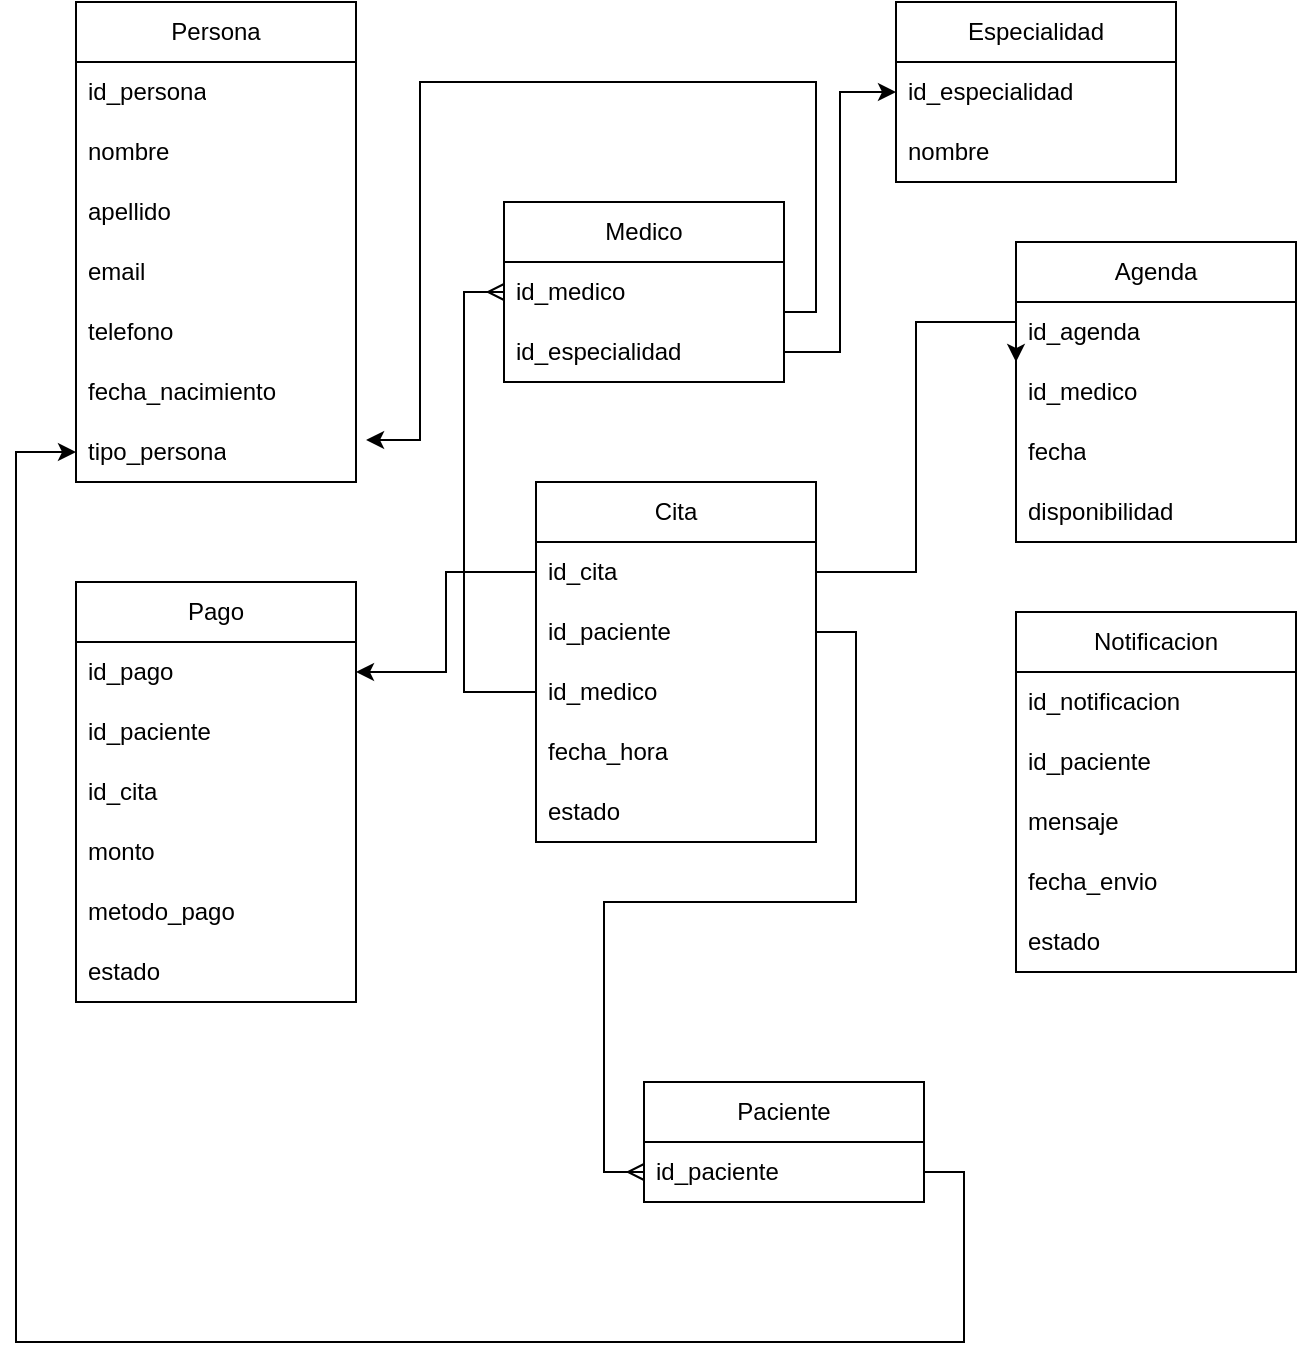 <mxfile version="26.0.16">
  <diagram name="Página-1" id="uLCaPglsiP_ygFQnq1M-">
    <mxGraphModel dx="1426" dy="755" grid="1" gridSize="10" guides="1" tooltips="1" connect="1" arrows="1" fold="1" page="1" pageScale="1" pageWidth="827" pageHeight="1169" math="0" shadow="0">
      <root>
        <mxCell id="0" />
        <mxCell id="1" parent="0" />
        <mxCell id="zUym5-TY6_jH9qsmcvZZ-1" value="Persona" style="swimlane;fontStyle=0;childLayout=stackLayout;horizontal=1;startSize=30;horizontalStack=0;resizeParent=1;resizeParentMax=0;resizeLast=0;collapsible=1;marginBottom=0;whiteSpace=wrap;html=1;" parent="1" vertex="1">
          <mxGeometry x="60" y="30" width="140" height="240" as="geometry" />
        </mxCell>
        <mxCell id="zUym5-TY6_jH9qsmcvZZ-2" value="id_persona" style="text;strokeColor=none;fillColor=none;align=left;verticalAlign=middle;spacingLeft=4;spacingRight=4;overflow=hidden;points=[[0,0.5],[1,0.5]];portConstraint=eastwest;rotatable=0;whiteSpace=wrap;html=1;" parent="zUym5-TY6_jH9qsmcvZZ-1" vertex="1">
          <mxGeometry y="30" width="140" height="30" as="geometry" />
        </mxCell>
        <mxCell id="zUym5-TY6_jH9qsmcvZZ-3" value="nombre" style="text;strokeColor=none;fillColor=none;align=left;verticalAlign=middle;spacingLeft=4;spacingRight=4;overflow=hidden;points=[[0,0.5],[1,0.5]];portConstraint=eastwest;rotatable=0;whiteSpace=wrap;html=1;" parent="zUym5-TY6_jH9qsmcvZZ-1" vertex="1">
          <mxGeometry y="60" width="140" height="30" as="geometry" />
        </mxCell>
        <mxCell id="zUym5-TY6_jH9qsmcvZZ-5" value="apellido" style="text;strokeColor=none;fillColor=none;align=left;verticalAlign=middle;spacingLeft=4;spacingRight=4;overflow=hidden;points=[[0,0.5],[1,0.5]];portConstraint=eastwest;rotatable=0;whiteSpace=wrap;html=1;" parent="zUym5-TY6_jH9qsmcvZZ-1" vertex="1">
          <mxGeometry y="90" width="140" height="30" as="geometry" />
        </mxCell>
        <mxCell id="zUym5-TY6_jH9qsmcvZZ-4" value="email" style="text;strokeColor=none;fillColor=none;align=left;verticalAlign=middle;spacingLeft=4;spacingRight=4;overflow=hidden;points=[[0,0.5],[1,0.5]];portConstraint=eastwest;rotatable=0;whiteSpace=wrap;html=1;" parent="zUym5-TY6_jH9qsmcvZZ-1" vertex="1">
          <mxGeometry y="120" width="140" height="30" as="geometry" />
        </mxCell>
        <mxCell id="zUym5-TY6_jH9qsmcvZZ-6" value="telefono" style="text;strokeColor=none;fillColor=none;align=left;verticalAlign=middle;spacingLeft=4;spacingRight=4;overflow=hidden;points=[[0,0.5],[1,0.5]];portConstraint=eastwest;rotatable=0;whiteSpace=wrap;html=1;" parent="zUym5-TY6_jH9qsmcvZZ-1" vertex="1">
          <mxGeometry y="150" width="140" height="30" as="geometry" />
        </mxCell>
        <mxCell id="zUym5-TY6_jH9qsmcvZZ-7" value="fecha_nacimiento" style="text;strokeColor=none;fillColor=none;align=left;verticalAlign=middle;spacingLeft=4;spacingRight=4;overflow=hidden;points=[[0,0.5],[1,0.5]];portConstraint=eastwest;rotatable=0;whiteSpace=wrap;html=1;" parent="zUym5-TY6_jH9qsmcvZZ-1" vertex="1">
          <mxGeometry y="180" width="140" height="30" as="geometry" />
        </mxCell>
        <mxCell id="zUym5-TY6_jH9qsmcvZZ-8" value="tipo_persona" style="text;strokeColor=none;fillColor=none;align=left;verticalAlign=middle;spacingLeft=4;spacingRight=4;overflow=hidden;points=[[0,0.5],[1,0.5]];portConstraint=eastwest;rotatable=0;whiteSpace=wrap;html=1;" parent="zUym5-TY6_jH9qsmcvZZ-1" vertex="1">
          <mxGeometry y="210" width="140" height="30" as="geometry" />
        </mxCell>
        <mxCell id="zUym5-TY6_jH9qsmcvZZ-9" value="Medico" style="swimlane;fontStyle=0;childLayout=stackLayout;horizontal=1;startSize=30;horizontalStack=0;resizeParent=1;resizeParentMax=0;resizeLast=0;collapsible=1;marginBottom=0;whiteSpace=wrap;html=1;" parent="1" vertex="1">
          <mxGeometry x="274" y="130" width="140" height="90" as="geometry" />
        </mxCell>
        <mxCell id="zUym5-TY6_jH9qsmcvZZ-10" value="id_medico" style="text;strokeColor=none;fillColor=none;align=left;verticalAlign=middle;spacingLeft=4;spacingRight=4;overflow=hidden;points=[[0,0.5],[1,0.5]];portConstraint=eastwest;rotatable=0;whiteSpace=wrap;html=1;" parent="zUym5-TY6_jH9qsmcvZZ-9" vertex="1">
          <mxGeometry y="30" width="140" height="30" as="geometry" />
        </mxCell>
        <mxCell id="zUym5-TY6_jH9qsmcvZZ-11" value="id_especialidad" style="text;strokeColor=none;fillColor=none;align=left;verticalAlign=middle;spacingLeft=4;spacingRight=4;overflow=hidden;points=[[0,0.5],[1,0.5]];portConstraint=eastwest;rotatable=0;whiteSpace=wrap;html=1;" parent="zUym5-TY6_jH9qsmcvZZ-9" vertex="1">
          <mxGeometry y="60" width="140" height="30" as="geometry" />
        </mxCell>
        <mxCell id="zUym5-TY6_jH9qsmcvZZ-13" value="Paciente" style="swimlane;fontStyle=0;childLayout=stackLayout;horizontal=1;startSize=30;horizontalStack=0;resizeParent=1;resizeParentMax=0;resizeLast=0;collapsible=1;marginBottom=0;whiteSpace=wrap;html=1;" parent="1" vertex="1">
          <mxGeometry x="344" y="570" width="140" height="60" as="geometry" />
        </mxCell>
        <mxCell id="zUym5-TY6_jH9qsmcvZZ-14" value="id_paciente" style="text;strokeColor=none;fillColor=none;align=left;verticalAlign=middle;spacingLeft=4;spacingRight=4;overflow=hidden;points=[[0,0.5],[1,0.5]];portConstraint=eastwest;rotatable=0;whiteSpace=wrap;html=1;" parent="zUym5-TY6_jH9qsmcvZZ-13" vertex="1">
          <mxGeometry y="30" width="140" height="30" as="geometry" />
        </mxCell>
        <mxCell id="zUym5-TY6_jH9qsmcvZZ-16" value="Especialidad" style="swimlane;fontStyle=0;childLayout=stackLayout;horizontal=1;startSize=30;horizontalStack=0;resizeParent=1;resizeParentMax=0;resizeLast=0;collapsible=1;marginBottom=0;whiteSpace=wrap;html=1;" parent="1" vertex="1">
          <mxGeometry x="470" y="30" width="140" height="90" as="geometry" />
        </mxCell>
        <mxCell id="zUym5-TY6_jH9qsmcvZZ-17" value="id_especialidad" style="text;strokeColor=none;fillColor=none;align=left;verticalAlign=middle;spacingLeft=4;spacingRight=4;overflow=hidden;points=[[0,0.5],[1,0.5]];portConstraint=eastwest;rotatable=0;whiteSpace=wrap;html=1;" parent="zUym5-TY6_jH9qsmcvZZ-16" vertex="1">
          <mxGeometry y="30" width="140" height="30" as="geometry" />
        </mxCell>
        <mxCell id="zUym5-TY6_jH9qsmcvZZ-18" value="nombre" style="text;strokeColor=none;fillColor=none;align=left;verticalAlign=middle;spacingLeft=4;spacingRight=4;overflow=hidden;points=[[0,0.5],[1,0.5]];portConstraint=eastwest;rotatable=0;whiteSpace=wrap;html=1;" parent="zUym5-TY6_jH9qsmcvZZ-16" vertex="1">
          <mxGeometry y="60" width="140" height="30" as="geometry" />
        </mxCell>
        <mxCell id="zUym5-TY6_jH9qsmcvZZ-20" value="Agenda" style="swimlane;fontStyle=0;childLayout=stackLayout;horizontal=1;startSize=30;horizontalStack=0;resizeParent=1;resizeParentMax=0;resizeLast=0;collapsible=1;marginBottom=0;whiteSpace=wrap;html=1;" parent="1" vertex="1">
          <mxGeometry x="530" y="150" width="140" height="150" as="geometry" />
        </mxCell>
        <mxCell id="zUym5-TY6_jH9qsmcvZZ-21" value="id_agenda" style="text;strokeColor=none;fillColor=none;align=left;verticalAlign=middle;spacingLeft=4;spacingRight=4;overflow=hidden;points=[[0,0.5],[1,0.5]];portConstraint=eastwest;rotatable=0;whiteSpace=wrap;html=1;" parent="zUym5-TY6_jH9qsmcvZZ-20" vertex="1">
          <mxGeometry y="30" width="140" height="30" as="geometry" />
        </mxCell>
        <mxCell id="zUym5-TY6_jH9qsmcvZZ-22" value="id_medico" style="text;strokeColor=none;fillColor=none;align=left;verticalAlign=middle;spacingLeft=4;spacingRight=4;overflow=hidden;points=[[0,0.5],[1,0.5]];portConstraint=eastwest;rotatable=0;whiteSpace=wrap;html=1;" parent="zUym5-TY6_jH9qsmcvZZ-20" vertex="1">
          <mxGeometry y="60" width="140" height="30" as="geometry" />
        </mxCell>
        <mxCell id="zUym5-TY6_jH9qsmcvZZ-23" value="fecha" style="text;strokeColor=none;fillColor=none;align=left;verticalAlign=middle;spacingLeft=4;spacingRight=4;overflow=hidden;points=[[0,0.5],[1,0.5]];portConstraint=eastwest;rotatable=0;whiteSpace=wrap;html=1;" parent="zUym5-TY6_jH9qsmcvZZ-20" vertex="1">
          <mxGeometry y="90" width="140" height="30" as="geometry" />
        </mxCell>
        <mxCell id="zUym5-TY6_jH9qsmcvZZ-24" value="disponibilidad" style="text;strokeColor=none;fillColor=none;align=left;verticalAlign=middle;spacingLeft=4;spacingRight=4;overflow=hidden;points=[[0,0.5],[1,0.5]];portConstraint=eastwest;rotatable=0;whiteSpace=wrap;html=1;" parent="zUym5-TY6_jH9qsmcvZZ-20" vertex="1">
          <mxGeometry y="120" width="140" height="30" as="geometry" />
        </mxCell>
        <mxCell id="zUym5-TY6_jH9qsmcvZZ-25" value="Pago" style="swimlane;fontStyle=0;childLayout=stackLayout;horizontal=1;startSize=30;horizontalStack=0;resizeParent=1;resizeParentMax=0;resizeLast=0;collapsible=1;marginBottom=0;whiteSpace=wrap;html=1;" parent="1" vertex="1">
          <mxGeometry x="60" y="320" width="140" height="210" as="geometry" />
        </mxCell>
        <mxCell id="zUym5-TY6_jH9qsmcvZZ-26" value="id_pago" style="text;strokeColor=none;fillColor=none;align=left;verticalAlign=middle;spacingLeft=4;spacingRight=4;overflow=hidden;points=[[0,0.5],[1,0.5]];portConstraint=eastwest;rotatable=0;whiteSpace=wrap;html=1;" parent="zUym5-TY6_jH9qsmcvZZ-25" vertex="1">
          <mxGeometry y="30" width="140" height="30" as="geometry" />
        </mxCell>
        <mxCell id="zUym5-TY6_jH9qsmcvZZ-27" value="id_paciente" style="text;strokeColor=none;fillColor=none;align=left;verticalAlign=middle;spacingLeft=4;spacingRight=4;overflow=hidden;points=[[0,0.5],[1,0.5]];portConstraint=eastwest;rotatable=0;whiteSpace=wrap;html=1;" parent="zUym5-TY6_jH9qsmcvZZ-25" vertex="1">
          <mxGeometry y="60" width="140" height="30" as="geometry" />
        </mxCell>
        <mxCell id="zUym5-TY6_jH9qsmcvZZ-28" value="id_cita" style="text;strokeColor=none;fillColor=none;align=left;verticalAlign=middle;spacingLeft=4;spacingRight=4;overflow=hidden;points=[[0,0.5],[1,0.5]];portConstraint=eastwest;rotatable=0;whiteSpace=wrap;html=1;" parent="zUym5-TY6_jH9qsmcvZZ-25" vertex="1">
          <mxGeometry y="90" width="140" height="30" as="geometry" />
        </mxCell>
        <mxCell id="zUym5-TY6_jH9qsmcvZZ-29" value="monto" style="text;strokeColor=none;fillColor=none;align=left;verticalAlign=middle;spacingLeft=4;spacingRight=4;overflow=hidden;points=[[0,0.5],[1,0.5]];portConstraint=eastwest;rotatable=0;whiteSpace=wrap;html=1;" parent="zUym5-TY6_jH9qsmcvZZ-25" vertex="1">
          <mxGeometry y="120" width="140" height="30" as="geometry" />
        </mxCell>
        <mxCell id="zUym5-TY6_jH9qsmcvZZ-30" value="metodo_pago" style="text;strokeColor=none;fillColor=none;align=left;verticalAlign=middle;spacingLeft=4;spacingRight=4;overflow=hidden;points=[[0,0.5],[1,0.5]];portConstraint=eastwest;rotatable=0;whiteSpace=wrap;html=1;" parent="zUym5-TY6_jH9qsmcvZZ-25" vertex="1">
          <mxGeometry y="150" width="140" height="30" as="geometry" />
        </mxCell>
        <mxCell id="zUym5-TY6_jH9qsmcvZZ-31" value="estado" style="text;strokeColor=none;fillColor=none;align=left;verticalAlign=middle;spacingLeft=4;spacingRight=4;overflow=hidden;points=[[0,0.5],[1,0.5]];portConstraint=eastwest;rotatable=0;whiteSpace=wrap;html=1;" parent="zUym5-TY6_jH9qsmcvZZ-25" vertex="1">
          <mxGeometry y="180" width="140" height="30" as="geometry" />
        </mxCell>
        <mxCell id="zUym5-TY6_jH9qsmcvZZ-32" value="Notificacion" style="swimlane;fontStyle=0;childLayout=stackLayout;horizontal=1;startSize=30;horizontalStack=0;resizeParent=1;resizeParentMax=0;resizeLast=0;collapsible=1;marginBottom=0;whiteSpace=wrap;html=1;" parent="1" vertex="1">
          <mxGeometry x="530" y="335" width="140" height="180" as="geometry" />
        </mxCell>
        <mxCell id="zUym5-TY6_jH9qsmcvZZ-33" value="id_notificacion" style="text;strokeColor=none;fillColor=none;align=left;verticalAlign=middle;spacingLeft=4;spacingRight=4;overflow=hidden;points=[[0,0.5],[1,0.5]];portConstraint=eastwest;rotatable=0;whiteSpace=wrap;html=1;" parent="zUym5-TY6_jH9qsmcvZZ-32" vertex="1">
          <mxGeometry y="30" width="140" height="30" as="geometry" />
        </mxCell>
        <mxCell id="zUym5-TY6_jH9qsmcvZZ-34" value="id_paciente" style="text;strokeColor=none;fillColor=none;align=left;verticalAlign=middle;spacingLeft=4;spacingRight=4;overflow=hidden;points=[[0,0.5],[1,0.5]];portConstraint=eastwest;rotatable=0;whiteSpace=wrap;html=1;" parent="zUym5-TY6_jH9qsmcvZZ-32" vertex="1">
          <mxGeometry y="60" width="140" height="30" as="geometry" />
        </mxCell>
        <mxCell id="zUym5-TY6_jH9qsmcvZZ-35" value="mensaje" style="text;strokeColor=none;fillColor=none;align=left;verticalAlign=middle;spacingLeft=4;spacingRight=4;overflow=hidden;points=[[0,0.5],[1,0.5]];portConstraint=eastwest;rotatable=0;whiteSpace=wrap;html=1;" parent="zUym5-TY6_jH9qsmcvZZ-32" vertex="1">
          <mxGeometry y="90" width="140" height="30" as="geometry" />
        </mxCell>
        <mxCell id="zUym5-TY6_jH9qsmcvZZ-36" value="fecha_envio" style="text;strokeColor=none;fillColor=none;align=left;verticalAlign=middle;spacingLeft=4;spacingRight=4;overflow=hidden;points=[[0,0.5],[1,0.5]];portConstraint=eastwest;rotatable=0;whiteSpace=wrap;html=1;" parent="zUym5-TY6_jH9qsmcvZZ-32" vertex="1">
          <mxGeometry y="120" width="140" height="30" as="geometry" />
        </mxCell>
        <mxCell id="zUym5-TY6_jH9qsmcvZZ-37" value="estado" style="text;strokeColor=none;fillColor=none;align=left;verticalAlign=middle;spacingLeft=4;spacingRight=4;overflow=hidden;points=[[0,0.5],[1,0.5]];portConstraint=eastwest;rotatable=0;whiteSpace=wrap;html=1;" parent="zUym5-TY6_jH9qsmcvZZ-32" vertex="1">
          <mxGeometry y="150" width="140" height="30" as="geometry" />
        </mxCell>
        <mxCell id="zUym5-TY6_jH9qsmcvZZ-38" value="Cita" style="swimlane;fontStyle=0;childLayout=stackLayout;horizontal=1;startSize=30;horizontalStack=0;resizeParent=1;resizeParentMax=0;resizeLast=0;collapsible=1;marginBottom=0;whiteSpace=wrap;html=1;" parent="1" vertex="1">
          <mxGeometry x="290" y="270" width="140" height="180" as="geometry" />
        </mxCell>
        <mxCell id="zUym5-TY6_jH9qsmcvZZ-39" value="id_cita" style="text;strokeColor=none;fillColor=none;align=left;verticalAlign=middle;spacingLeft=4;spacingRight=4;overflow=hidden;points=[[0,0.5],[1,0.5]];portConstraint=eastwest;rotatable=0;whiteSpace=wrap;html=1;" parent="zUym5-TY6_jH9qsmcvZZ-38" vertex="1">
          <mxGeometry y="30" width="140" height="30" as="geometry" />
        </mxCell>
        <mxCell id="zUym5-TY6_jH9qsmcvZZ-40" value="id_paciente" style="text;strokeColor=none;fillColor=none;align=left;verticalAlign=middle;spacingLeft=4;spacingRight=4;overflow=hidden;points=[[0,0.5],[1,0.5]];portConstraint=eastwest;rotatable=0;whiteSpace=wrap;html=1;" parent="zUym5-TY6_jH9qsmcvZZ-38" vertex="1">
          <mxGeometry y="60" width="140" height="30" as="geometry" />
        </mxCell>
        <mxCell id="zUym5-TY6_jH9qsmcvZZ-41" value="id_medico" style="text;strokeColor=none;fillColor=none;align=left;verticalAlign=middle;spacingLeft=4;spacingRight=4;overflow=hidden;points=[[0,0.5],[1,0.5]];portConstraint=eastwest;rotatable=0;whiteSpace=wrap;html=1;" parent="zUym5-TY6_jH9qsmcvZZ-38" vertex="1">
          <mxGeometry y="90" width="140" height="30" as="geometry" />
        </mxCell>
        <mxCell id="zUym5-TY6_jH9qsmcvZZ-43" value="fecha_hora" style="text;strokeColor=none;fillColor=none;align=left;verticalAlign=middle;spacingLeft=4;spacingRight=4;overflow=hidden;points=[[0,0.5],[1,0.5]];portConstraint=eastwest;rotatable=0;whiteSpace=wrap;html=1;" parent="zUym5-TY6_jH9qsmcvZZ-38" vertex="1">
          <mxGeometry y="120" width="140" height="30" as="geometry" />
        </mxCell>
        <mxCell id="zUym5-TY6_jH9qsmcvZZ-44" value="estado" style="text;strokeColor=none;fillColor=none;align=left;verticalAlign=middle;spacingLeft=4;spacingRight=4;overflow=hidden;points=[[0,0.5],[1,0.5]];portConstraint=eastwest;rotatable=0;whiteSpace=wrap;html=1;" parent="zUym5-TY6_jH9qsmcvZZ-38" vertex="1">
          <mxGeometry y="150" width="140" height="30" as="geometry" />
        </mxCell>
        <mxCell id="zUym5-TY6_jH9qsmcvZZ-48" style="edgeStyle=orthogonalEdgeStyle;rounded=0;orthogonalLoop=1;jettySize=auto;html=1;entryX=0;entryY=0.5;entryDx=0;entryDy=0;endArrow=ERmany;endFill=0;" parent="1" source="zUym5-TY6_jH9qsmcvZZ-40" target="zUym5-TY6_jH9qsmcvZZ-14" edge="1">
          <mxGeometry relative="1" as="geometry" />
        </mxCell>
        <mxCell id="zUym5-TY6_jH9qsmcvZZ-49" style="edgeStyle=orthogonalEdgeStyle;rounded=0;orthogonalLoop=1;jettySize=auto;html=1;exitX=0;exitY=0.5;exitDx=0;exitDy=0;entryX=0;entryY=0.5;entryDx=0;entryDy=0;strokeColor=default;endArrow=ERmany;endFill=0;" parent="1" source="zUym5-TY6_jH9qsmcvZZ-41" target="zUym5-TY6_jH9qsmcvZZ-10" edge="1">
          <mxGeometry relative="1" as="geometry" />
        </mxCell>
        <mxCell id="zUym5-TY6_jH9qsmcvZZ-50" style="edgeStyle=orthogonalEdgeStyle;rounded=0;orthogonalLoop=1;jettySize=auto;html=1;entryX=0;entryY=0.5;entryDx=0;entryDy=0;endArrow=classic;endFill=1;" parent="1" source="zUym5-TY6_jH9qsmcvZZ-11" target="zUym5-TY6_jH9qsmcvZZ-17" edge="1">
          <mxGeometry relative="1" as="geometry" />
        </mxCell>
        <mxCell id="zUym5-TY6_jH9qsmcvZZ-54" style="edgeStyle=orthogonalEdgeStyle;rounded=0;orthogonalLoop=1;jettySize=auto;html=1;entryX=0;entryY=0.5;entryDx=0;entryDy=0;exitX=1;exitY=0.5;exitDx=0;exitDy=0;" parent="1" source="zUym5-TY6_jH9qsmcvZZ-14" target="zUym5-TY6_jH9qsmcvZZ-8" edge="1">
          <mxGeometry relative="1" as="geometry">
            <Array as="points">
              <mxPoint x="504" y="615" />
              <mxPoint x="504" y="700" />
              <mxPoint x="30" y="700" />
              <mxPoint x="30" y="255" />
            </Array>
          </mxGeometry>
        </mxCell>
        <mxCell id="zUym5-TY6_jH9qsmcvZZ-55" style="edgeStyle=orthogonalEdgeStyle;rounded=0;orthogonalLoop=1;jettySize=auto;html=1;entryX=1.036;entryY=0.3;entryDx=0;entryDy=0;entryPerimeter=0;" parent="1" source="zUym5-TY6_jH9qsmcvZZ-9" target="zUym5-TY6_jH9qsmcvZZ-8" edge="1">
          <mxGeometry relative="1" as="geometry">
            <Array as="points">
              <mxPoint x="430" y="185" />
              <mxPoint x="430" y="70" />
              <mxPoint x="232" y="70" />
              <mxPoint x="232" y="249" />
            </Array>
          </mxGeometry>
        </mxCell>
        <mxCell id="zUym5-TY6_jH9qsmcvZZ-57" style="edgeStyle=orthogonalEdgeStyle;rounded=0;orthogonalLoop=1;jettySize=auto;html=1;entryX=1;entryY=0.5;entryDx=0;entryDy=0;" parent="1" source="zUym5-TY6_jH9qsmcvZZ-39" target="zUym5-TY6_jH9qsmcvZZ-26" edge="1">
          <mxGeometry relative="1" as="geometry" />
        </mxCell>
        <mxCell id="ceH_YgBcqrJVM0JSTS_1-1" style="edgeStyle=orthogonalEdgeStyle;rounded=0;orthogonalLoop=1;jettySize=auto;html=1;entryX=0;entryY=0;entryDx=0;entryDy=0;entryPerimeter=0;" edge="1" parent="1" source="zUym5-TY6_jH9qsmcvZZ-39" target="zUym5-TY6_jH9qsmcvZZ-22">
          <mxGeometry relative="1" as="geometry" />
        </mxCell>
      </root>
    </mxGraphModel>
  </diagram>
</mxfile>
